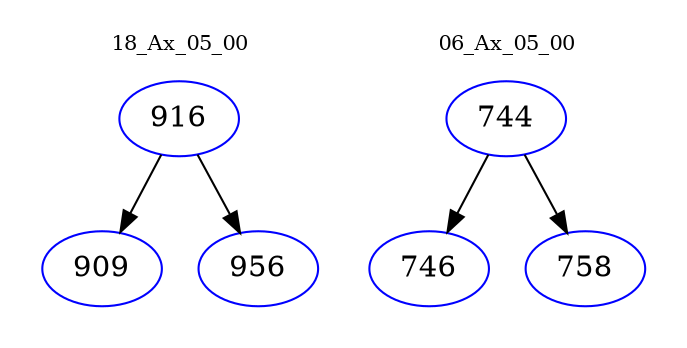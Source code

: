 digraph{
subgraph cluster_0 {
color = white
label = "18_Ax_05_00";
fontsize=10;
T0_916 [label="916", color="blue"]
T0_916 -> T0_909 [color="black"]
T0_909 [label="909", color="blue"]
T0_916 -> T0_956 [color="black"]
T0_956 [label="956", color="blue"]
}
subgraph cluster_1 {
color = white
label = "06_Ax_05_00";
fontsize=10;
T1_744 [label="744", color="blue"]
T1_744 -> T1_746 [color="black"]
T1_746 [label="746", color="blue"]
T1_744 -> T1_758 [color="black"]
T1_758 [label="758", color="blue"]
}
}
